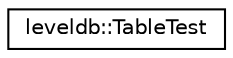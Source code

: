 digraph "Graphical Class Hierarchy"
{
  edge [fontname="Helvetica",fontsize="10",labelfontname="Helvetica",labelfontsize="10"];
  node [fontname="Helvetica",fontsize="10",shape=record];
  rankdir="LR";
  Node1 [label="leveldb::TableTest",height=0.2,width=0.4,color="black", fillcolor="white", style="filled",URL="$classleveldb_1_1_table_test.html"];
}
